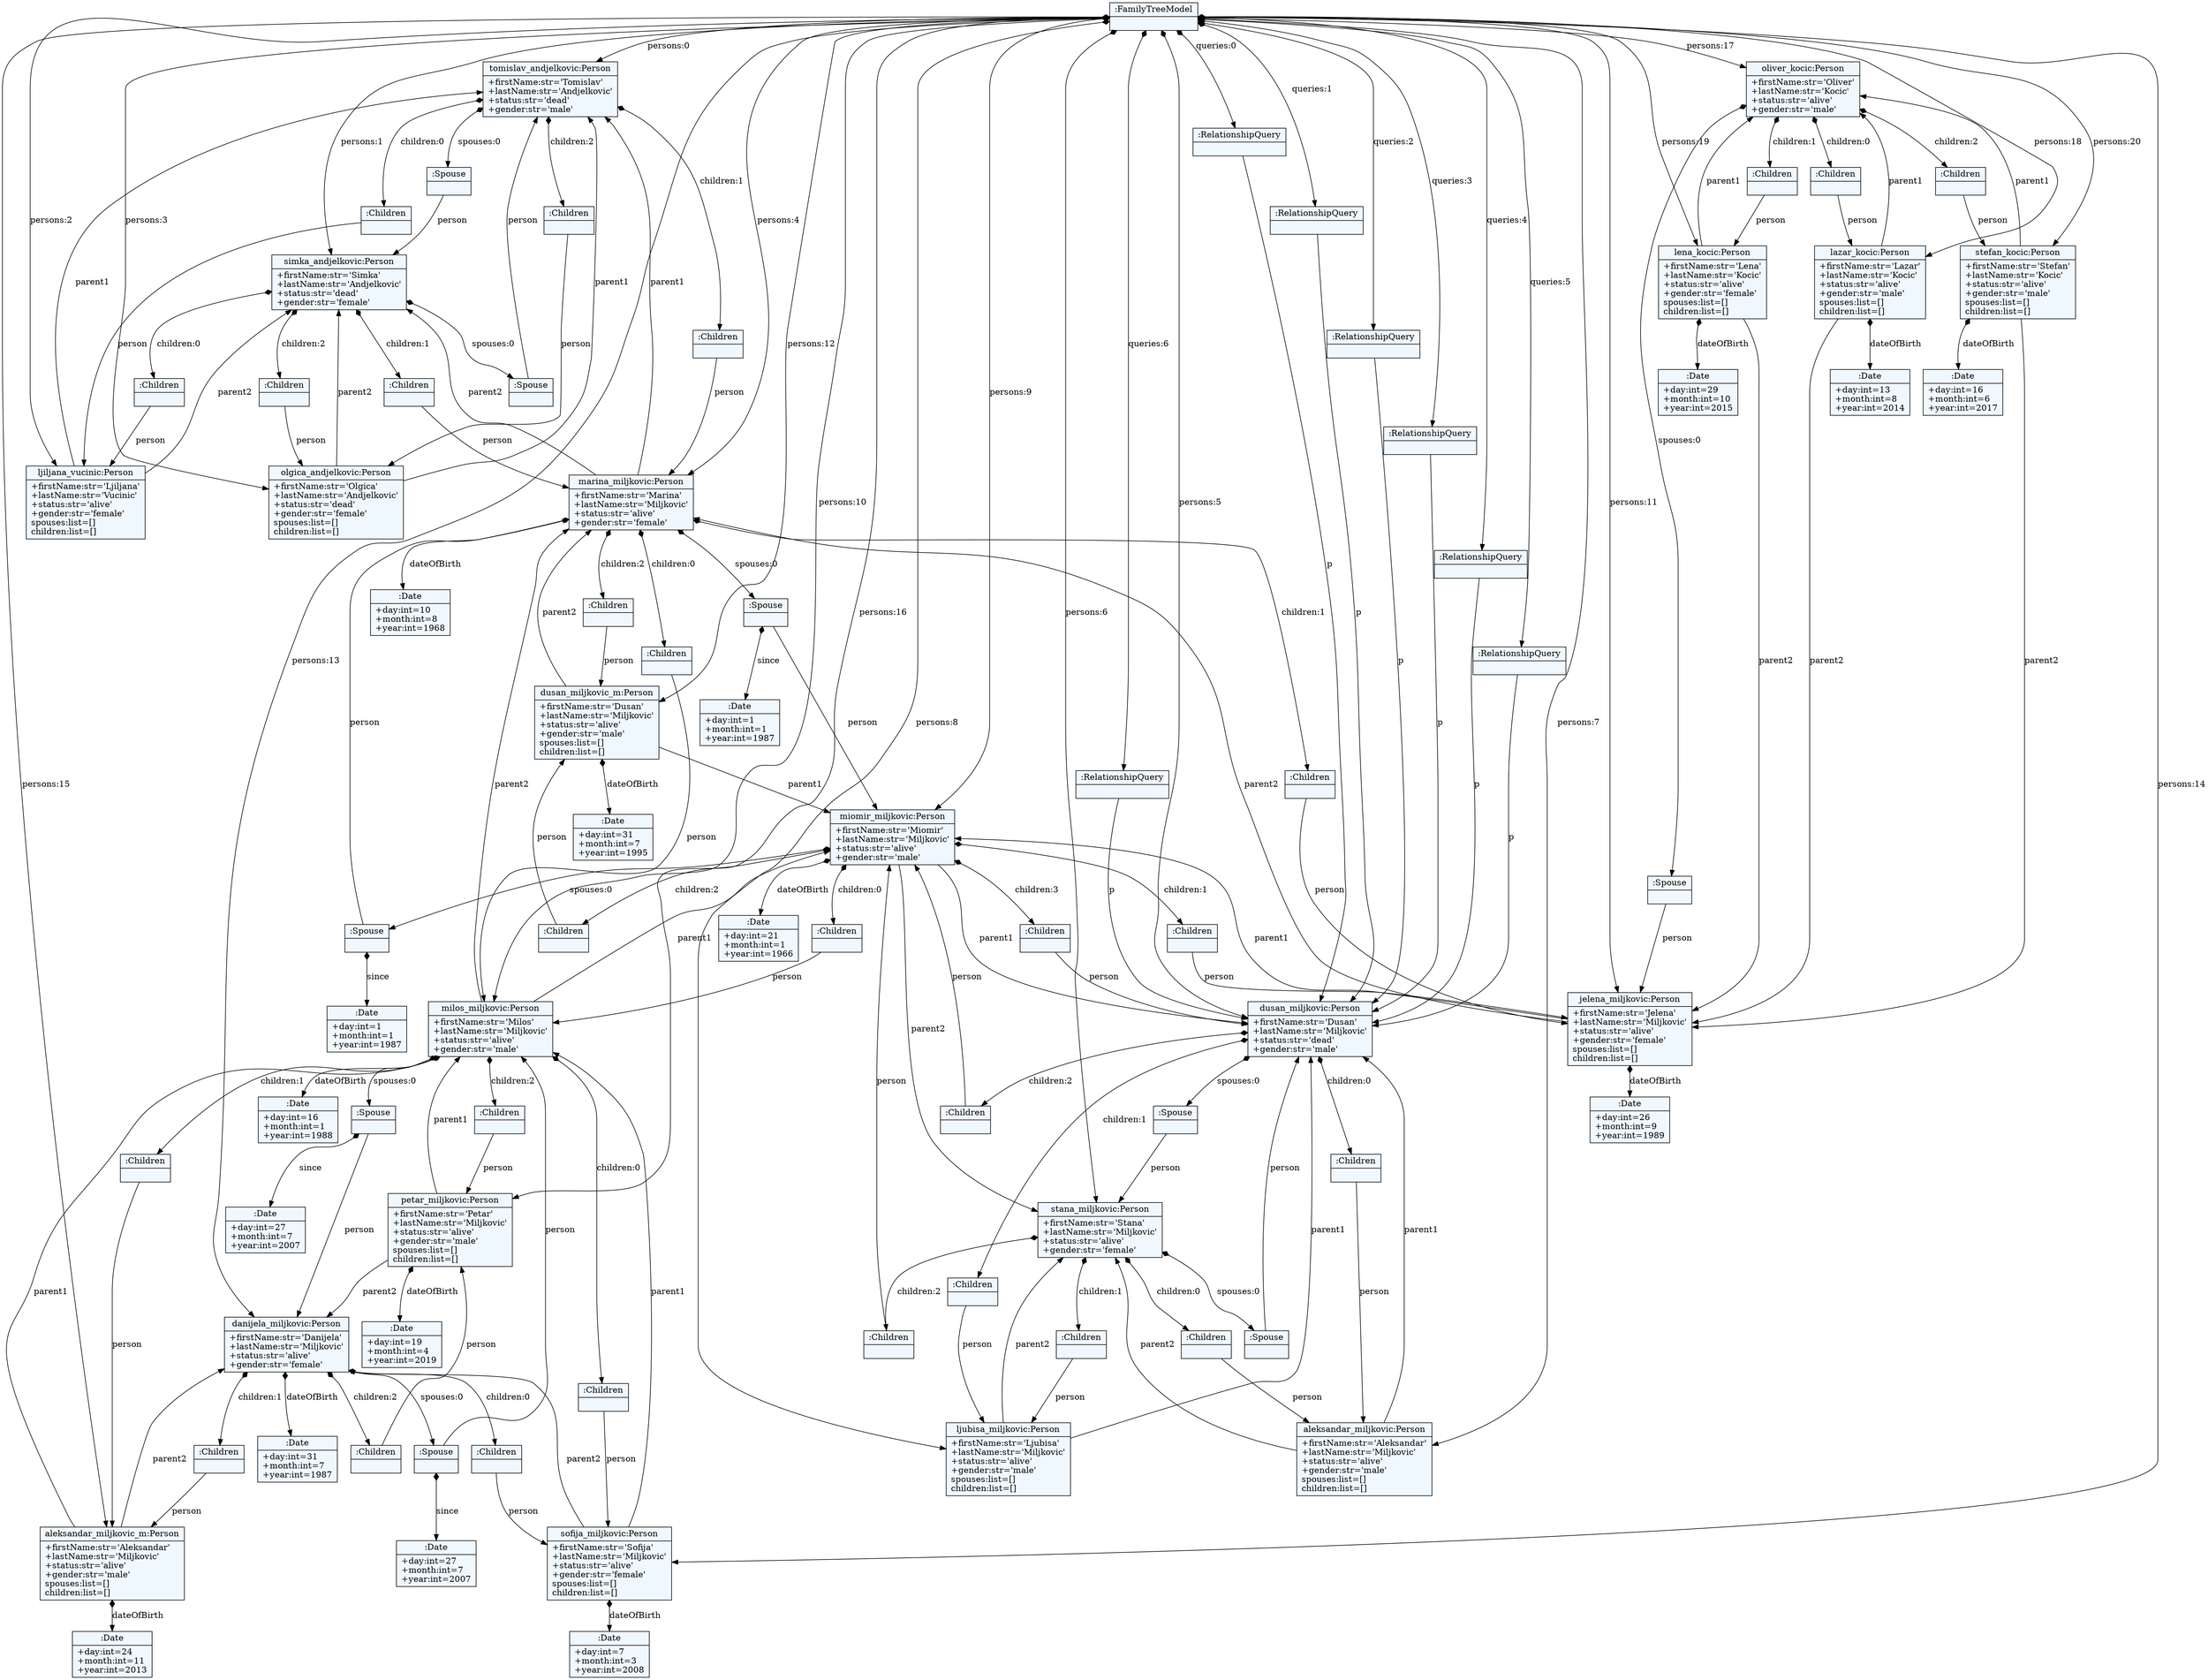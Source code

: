
    digraph textX {
    fontname = "Bitstream Vera Sans"
    fontsize = 8
    node[
        shape=record,
        style=filled,
        fillcolor=aliceblue
    ]
    nodesep = 0.3
    edge[dir=black,arrowtail=empty]


18065008 -> 18065272 [label="persons:0" arrowtail=diamond dir=both]
18065272 -> 18065776 [label="spouses:0" arrowtail=diamond dir=both]
18065776 -> 18065248 [label="person" ]
18065248 -> 18065944 [label="spouses:0" arrowtail=diamond dir=both]
18065944 -> 18065272 [label="person" ]
18065944[label="{:Spouse|}"]
18065248 -> 18065560 [label="children:0" arrowtail=diamond dir=both]
18065560 -> 18065344 [label="person" ]
18065344 -> 18065272 [label="parent1" ]
18065344 -> 18065248 [label="parent2" ]
18065344[label="{ljiljana_vucinic:Person|+firstName:str='Ljiljana'\l+lastName:str='Vucinic'\l+status:str='alive'\l+gender:str='female'\lspouses:list=[]\lchildren:list=[]\l}"]
18065560[label="{:Children|}"]
18065248 -> 18065512 [label="children:1" arrowtail=diamond dir=both]
18065512 -> 18043736 [label="person" ]
18043736 -> 18043352 [label="dateOfBirth" arrowtail=diamond dir=both]
18043352[label="{:Date|+day:int=10\l+month:int=8\l+year:int=1968\l}"]
18043736 -> 18065272 [label="parent1" ]
18043736 -> 18065248 [label="parent2" ]
18043736 -> 18044384 [label="spouses:0" arrowtail=diamond dir=both]
18044384 -> 17361408 [label="person" ]
17361408 -> 17362056 [label="dateOfBirth" arrowtail=diamond dir=both]
17362056[label="{:Date|+day:int=21\l+month:int=1\l+year:int=1966\l}"]
17361408 -> 18045392 [label="parent1" ]
18045392 -> 18045632 [label="spouses:0" arrowtail=diamond dir=both]
18045632 -> 18043808 [label="person" ]
18043808 -> 18046952 [label="spouses:0" arrowtail=diamond dir=both]
18046952 -> 18045392 [label="person" ]
18046952[label="{:Spouse|}"]
18043808 -> 18046472 [label="children:0" arrowtail=diamond dir=both]
18046472 -> 18046616 [label="person" ]
18046616 -> 18045392 [label="parent1" ]
18046616 -> 18043808 [label="parent2" ]
18046616[label="{aleksandar_miljkovic:Person|+firstName:str='Aleksandar'\l+lastName:str='Miljkovic'\l+status:str='alive'\l+gender:str='male'\lspouses:list=[]\lchildren:list=[]\l}"]
18046472[label="{:Children|}"]
18043808 -> 18043880 [label="children:1" arrowtail=diamond dir=both]
18043880 -> 18046544 [label="person" ]
18046544 -> 18045392 [label="parent1" ]
18046544 -> 18043808 [label="parent2" ]
18046544[label="{ljubisa_miljkovic:Person|+firstName:str='Ljubisa'\l+lastName:str='Miljkovic'\l+status:str='alive'\l+gender:str='male'\lspouses:list=[]\lchildren:list=[]\l}"]
18043880[label="{:Children|}"]
18043808 -> 18043208 [label="children:2" arrowtail=diamond dir=both]
18043208 -> 17361408 [label="person" ]
18043208[label="{:Children|}"]
18043808[label="{stana_miljkovic:Person|+firstName:str='Stana'\l+lastName:str='Miljkovic'\l+status:str='alive'\l+gender:str='female'\l}"]
18045632[label="{:Spouse|}"]
18045392 -> 18043064 [label="children:0" arrowtail=diamond dir=both]
18043064 -> 18046616 [label="person" ]
18043064[label="{:Children|}"]
18045392 -> 18045656 [label="children:1" arrowtail=diamond dir=both]
18045656 -> 18046544 [label="person" ]
18045656[label="{:Children|}"]
18045392 -> 18045224 [label="children:2" arrowtail=diamond dir=both]
18045224 -> 17361408 [label="person" ]
18045224[label="{:Children|}"]
18045392[label="{dusan_miljkovic:Person|+firstName:str='Dusan'\l+lastName:str='Miljkovic'\l+status:str='dead'\l+gender:str='male'\l}"]
17361408 -> 18043808 [label="parent2" ]
17361408 -> 17362728 [label="spouses:0" arrowtail=diamond dir=both]
17362728 -> 18043736 [label="person" ]
17362728 -> 17359728 [label="since" arrowtail=diamond dir=both]
17359728[label="{:Date|+day:int=1\l+month:int=1\l+year:int=1987\l}"]
17362728[label="{:Spouse|}"]
17361408 -> 17359800 [label="children:0" arrowtail=diamond dir=both]
17359800 -> 17361000 [label="person" ]
17361000 -> 17674496 [label="dateOfBirth" arrowtail=diamond dir=both]
17674496[label="{:Date|+day:int=16\l+month:int=1\l+year:int=1988\l}"]
17361000 -> 17361408 [label="parent1" ]
17361000 -> 18043736 [label="parent2" ]
17361000 -> 17675288 [label="spouses:0" arrowtail=diamond dir=both]
17675288 -> 17674592 [label="person" ]
17674592 -> 17675168 [label="dateOfBirth" arrowtail=diamond dir=both]
17675168[label="{:Date|+day:int=31\l+month:int=7\l+year:int=1987\l}"]
17674592 -> 17675240 [label="spouses:0" arrowtail=diamond dir=both]
17675240 -> 17361000 [label="person" ]
17675240 -> 17675144 [label="since" arrowtail=diamond dir=both]
17675144[label="{:Date|+day:int=27\l+month:int=7\l+year:int=2007\l}"]
17675240[label="{:Spouse|}"]
17674592 -> 17675216 [label="children:0" arrowtail=diamond dir=both]
17675216 -> 17675408 [label="person" ]
17675408 -> 17674544 [label="dateOfBirth" arrowtail=diamond dir=both]
17674544[label="{:Date|+day:int=7\l+month:int=3\l+year:int=2008\l}"]
17675408 -> 17361000 [label="parent1" ]
17675408 -> 17674592 [label="parent2" ]
17675408[label="{sofija_miljkovic:Person|+firstName:str='Sofija'\l+lastName:str='Miljkovic'\l+status:str='alive'\l+gender:str='female'\lspouses:list=[]\lchildren:list=[]\l}"]
17675216[label="{:Children|}"]
17674592 -> 17675576 [label="children:1" arrowtail=diamond dir=both]
17675576 -> 17675504 [label="person" ]
17675504 -> 17676416 [label="dateOfBirth" arrowtail=diamond dir=both]
17676416[label="{:Date|+day:int=24\l+month:int=11\l+year:int=2013\l}"]
17675504 -> 17361000 [label="parent1" ]
17675504 -> 17674592 [label="parent2" ]
17675504[label="{aleksandar_miljkovic_m:Person|+firstName:str='Aleksandar'\l+lastName:str='Miljkovic'\l+status:str='alive'\l+gender:str='male'\lspouses:list=[]\lchildren:list=[]\l}"]
17675576[label="{:Children|}"]
17674592 -> 17675456 [label="children:2" arrowtail=diamond dir=both]
17675456 -> 17677904 [label="person" ]
17677904 -> 17677616 [label="dateOfBirth" arrowtail=diamond dir=both]
17677616[label="{:Date|+day:int=19\l+month:int=4\l+year:int=2019\l}"]
17677904 -> 17361000 [label="parent1" ]
17677904 -> 17674592 [label="parent2" ]
17677904[label="{petar_miljkovic:Person|+firstName:str='Petar'\l+lastName:str='Miljkovic'\l+status:str='alive'\l+gender:str='male'\lspouses:list=[]\lchildren:list=[]\l}"]
17675456[label="{:Children|}"]
17674592[label="{danijela_miljkovic:Person|+firstName:str='Danijela'\l+lastName:str='Miljkovic'\l+status:str='alive'\l+gender:str='female'\l}"]
17675288 -> 17675528 [label="since" arrowtail=diamond dir=both]
17675528[label="{:Date|+day:int=27\l+month:int=7\l+year:int=2007\l}"]
17675288[label="{:Spouse|}"]
17361000 -> 17674400 [label="children:0" arrowtail=diamond dir=both]
17674400 -> 17675408 [label="person" ]
17674400[label="{:Children|}"]
17361000 -> 17676200 [label="children:1" arrowtail=diamond dir=both]
17676200 -> 17675504 [label="person" ]
17676200[label="{:Children|}"]
17361000 -> 17676776 [label="children:2" arrowtail=diamond dir=both]
17676776 -> 17677904 [label="person" ]
17676776[label="{:Children|}"]
17361000[label="{milos_miljkovic:Person|+firstName:str='Milos'\l+lastName:str='Miljkovic'\l+status:str='alive'\l+gender:str='male'\l}"]
17359800[label="{:Children|}"]
17361408 -> 17211200 [label="children:1" arrowtail=diamond dir=both]
17211200 -> 17360904 [label="person" ]
17360904 -> 17676848 [label="dateOfBirth" arrowtail=diamond dir=both]
17676848[label="{:Date|+day:int=26\l+month:int=9\l+year:int=1989\l}"]
17360904 -> 17361408 [label="parent1" ]
17360904 -> 18043736 [label="parent2" ]
17360904[label="{jelena_miljkovic:Person|+firstName:str='Jelena'\l+lastName:str='Miljkovic'\l+status:str='alive'\l+gender:str='female'\lspouses:list=[]\lchildren:list=[]\l}"]
17211200[label="{:Children|}"]
17361408 -> 17675888 [label="children:2" arrowtail=diamond dir=both]
17675888 -> 17675816 [label="person" ]
17675816 -> 17677880 [label="dateOfBirth" arrowtail=diamond dir=both]
17677880[label="{:Date|+day:int=31\l+month:int=7\l+year:int=1995\l}"]
17675816 -> 17361408 [label="parent1" ]
17675816 -> 18043736 [label="parent2" ]
17675816[label="{dusan_miljkovic_m:Person|+firstName:str='Dusan'\l+lastName:str='Miljkovic'\l+status:str='alive'\l+gender:str='male'\lspouses:list=[]\lchildren:list=[]\l}"]
17675888[label="{:Children|}"]
17361408 -> 17674472 [label="children:3" arrowtail=diamond dir=both]
17674472 -> 18045392 [label="person" ]
17674472[label="{:Children|}"]
17361408[label="{miomir_miljkovic:Person|+firstName:str='Miomir'\l+lastName:str='Miljkovic'\l+status:str='alive'\l+gender:str='male'\l}"]
18044384 -> 18045320 [label="since" arrowtail=diamond dir=both]
18045320[label="{:Date|+day:int=1\l+month:int=1\l+year:int=1987\l}"]
18044384[label="{:Spouse|}"]
18043736 -> 18044672 [label="children:0" arrowtail=diamond dir=both]
18044672 -> 17361000 [label="person" ]
18044672[label="{:Children|}"]
18043736 -> 18045536 [label="children:1" arrowtail=diamond dir=both]
18045536 -> 17360904 [label="person" ]
18045536[label="{:Children|}"]
18043736 -> 18046184 [label="children:2" arrowtail=diamond dir=both]
18046184 -> 17675816 [label="person" ]
18046184[label="{:Children|}"]
18043736[label="{marina_miljkovic:Person|+firstName:str='Marina'\l+lastName:str='Miljkovic'\l+status:str='alive'\l+gender:str='female'\l}"]
18065512[label="{:Children|}"]
18065248 -> 18065416 [label="children:2" arrowtail=diamond dir=both]
18065416 -> 18063712 [label="person" ]
18063712 -> 18065272 [label="parent1" ]
18063712 -> 18065248 [label="parent2" ]
18063712[label="{olgica_andjelkovic:Person|+firstName:str='Olgica'\l+lastName:str='Andjelkovic'\l+status:str='dead'\l+gender:str='female'\lspouses:list=[]\lchildren:list=[]\l}"]
18065416[label="{:Children|}"]
18065248[label="{simka_andjelkovic:Person|+firstName:str='Simka'\l+lastName:str='Andjelkovic'\l+status:str='dead'\l+gender:str='female'\l}"]
18065776[label="{:Spouse|}"]
18065272 -> 18065848 [label="children:0" arrowtail=diamond dir=both]
18065848 -> 18065344 [label="person" ]
18065848[label="{:Children|}"]
18065272 -> 18063568 [label="children:1" arrowtail=diamond dir=both]
18063568 -> 18043736 [label="person" ]
18063568[label="{:Children|}"]
18065272 -> 18064576 [label="children:2" arrowtail=diamond dir=both]
18064576 -> 18063712 [label="person" ]
18064576[label="{:Children|}"]
18065272[label="{tomislav_andjelkovic:Person|+firstName:str='Tomislav'\l+lastName:str='Andjelkovic'\l+status:str='dead'\l+gender:str='male'\l}"]
18065008 -> 18065248 [label="persons:1" arrowtail=diamond dir=both]
18065008 -> 18065344 [label="persons:2" arrowtail=diamond dir=both]
18065008 -> 18063712 [label="persons:3" arrowtail=diamond dir=both]
18065008 -> 18043736 [label="persons:4" arrowtail=diamond dir=both]
18065008 -> 18045392 [label="persons:5" arrowtail=diamond dir=both]
18065008 -> 18043808 [label="persons:6" arrowtail=diamond dir=both]
18065008 -> 18046616 [label="persons:7" arrowtail=diamond dir=both]
18065008 -> 18046544 [label="persons:8" arrowtail=diamond dir=both]
18065008 -> 17361408 [label="persons:9" arrowtail=diamond dir=both]
18065008 -> 17361000 [label="persons:10" arrowtail=diamond dir=both]
18065008 -> 17360904 [label="persons:11" arrowtail=diamond dir=both]
18065008 -> 17675816 [label="persons:12" arrowtail=diamond dir=both]
18065008 -> 17674592 [label="persons:13" arrowtail=diamond dir=both]
18065008 -> 17675408 [label="persons:14" arrowtail=diamond dir=both]
18065008 -> 17675504 [label="persons:15" arrowtail=diamond dir=both]
18065008 -> 17677904 [label="persons:16" arrowtail=diamond dir=both]
18065008 -> 17677592 [label="persons:17" arrowtail=diamond dir=both]
17677592 -> 17676224 [label="spouses:0" arrowtail=diamond dir=both]
17676224 -> 17360904 [label="person" ]
17676224[label="{:Spouse|}"]
17677592 -> 17677496 [label="children:0" arrowtail=diamond dir=both]
17677496 -> 17676656 [label="person" ]
17676656 -> 17675000 [label="dateOfBirth" arrowtail=diamond dir=both]
17675000[label="{:Date|+day:int=13\l+month:int=8\l+year:int=2014\l}"]
17676656 -> 17677592 [label="parent1" ]
17676656 -> 17360904 [label="parent2" ]
17676656[label="{lazar_kocic:Person|+firstName:str='Lazar'\l+lastName:str='Kocic'\l+status:str='alive'\l+gender:str='male'\lspouses:list=[]\lchildren:list=[]\l}"]
17677496[label="{:Children|}"]
17677592 -> 17676968 [label="children:1" arrowtail=diamond dir=both]
17676968 -> 17676248 [label="person" ]
17676248 -> 17675840 [label="dateOfBirth" arrowtail=diamond dir=both]
17675840[label="{:Date|+day:int=29\l+month:int=10\l+year:int=2015\l}"]
17676248 -> 17677592 [label="parent1" ]
17676248 -> 17360904 [label="parent2" ]
17676248[label="{lena_kocic:Person|+firstName:str='Lena'\l+lastName:str='Kocic'\l+status:str='alive'\l+gender:str='female'\lspouses:list=[]\lchildren:list=[]\l}"]
17676968[label="{:Children|}"]
17677592 -> 17677304 [label="children:2" arrowtail=diamond dir=both]
17677304 -> 17676008 [label="person" ]
17676008 -> 17675480 [label="dateOfBirth" arrowtail=diamond dir=both]
17675480[label="{:Date|+day:int=16\l+month:int=6\l+year:int=2017\l}"]
17676008 -> 17677592 [label="parent1" ]
17676008 -> 17360904 [label="parent2" ]
17676008[label="{stefan_kocic:Person|+firstName:str='Stefan'\l+lastName:str='Kocic'\l+status:str='alive'\l+gender:str='male'\lspouses:list=[]\lchildren:list=[]\l}"]
17677304[label="{:Children|}"]
17677592[label="{oliver_kocic:Person|+firstName:str='Oliver'\l+lastName:str='Kocic'\l+status:str='alive'\l+gender:str='male'\l}"]
18065008 -> 17676656 [label="persons:18" arrowtail=diamond dir=both]
18065008 -> 17676248 [label="persons:19" arrowtail=diamond dir=both]
18065008 -> 17676008 [label="persons:20" arrowtail=diamond dir=both]
18065008 -> 17675312 [label="queries:0" arrowtail=diamond dir=both]
17675312 -> 18045392 [label="p" ]
17675312[label="{:RelationshipQuery|}"]
18065008 -> 17674520 [label="queries:1" arrowtail=diamond dir=both]
17674520 -> 18045392 [label="p" ]
17674520[label="{:RelationshipQuery|}"]
18065008 -> 2593936 [label="queries:2" arrowtail=diamond dir=both]
2593936 -> 18045392 [label="p" ]
2593936[label="{:RelationshipQuery|}"]
18065008 -> 17584408 [label="queries:3" arrowtail=diamond dir=both]
17584408 -> 18045392 [label="p" ]
17584408[label="{:RelationshipQuery|}"]
18065008 -> 17584456 [label="queries:4" arrowtail=diamond dir=both]
17584456 -> 18045392 [label="p" ]
17584456[label="{:RelationshipQuery|}"]
18065008 -> 17584192 [label="queries:5" arrowtail=diamond dir=both]
17584192 -> 18045392 [label="p" ]
17584192[label="{:RelationshipQuery|}"]
18065008 -> 17587360 [label="queries:6" arrowtail=diamond dir=both]
17587360 -> 18045392 [label="p" ]
17587360[label="{:RelationshipQuery|}"]
18065008[label="{:FamilyTreeModel|}"]

}
